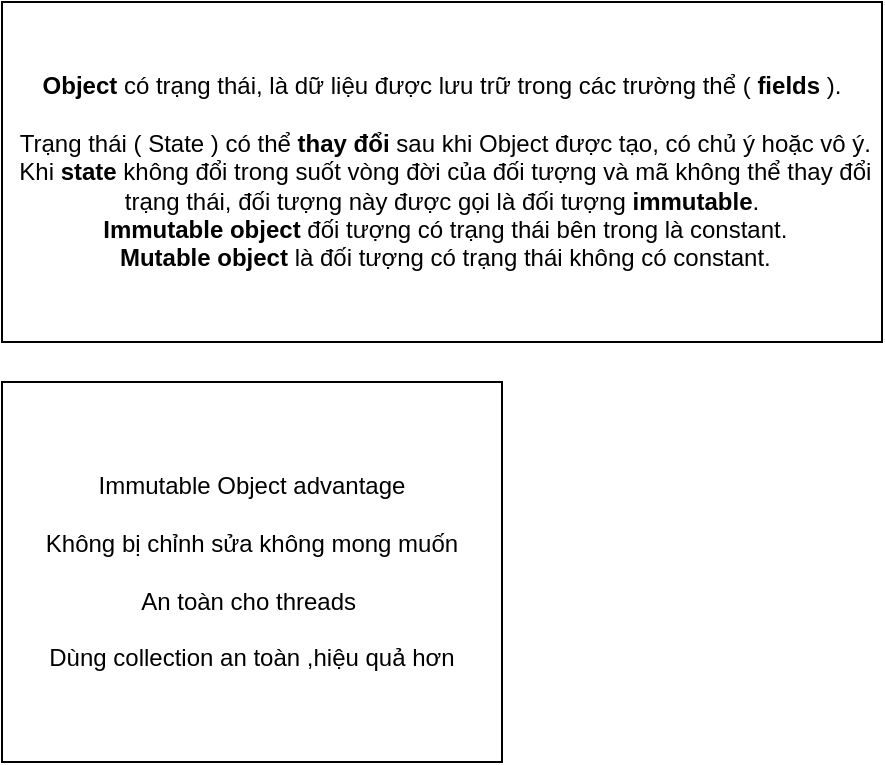 <mxfile version="26.2.9">
  <diagram name="Trang-1" id="qHmkVXwrNGRG9wRsASNe">
    <mxGraphModel dx="1044" dy="527" grid="1" gridSize="10" guides="1" tooltips="1" connect="1" arrows="1" fold="1" page="1" pageScale="1" pageWidth="827" pageHeight="1169" math="0" shadow="0">
      <root>
        <mxCell id="0" />
        <mxCell id="1" parent="0" />
        <mxCell id="jJGXGbOw1jqj0sP2_HWQ-1" value="&lt;b&gt;Object &lt;/b&gt;có trạng thái, là dữ liệu được lưu trữ trong các trường thể ( &lt;b&gt;fields &lt;/b&gt;).&lt;div&gt;&lt;br&gt;&lt;div&gt;&amp;nbsp;Trạng thái ( State ) có thể &lt;b&gt;thay đổi&lt;/b&gt; sau khi Object&amp;nbsp;được tạo, có chủ ý hoặc vô ý.&lt;/div&gt;&lt;div&gt;&amp;nbsp;Khi &lt;b&gt;state&lt;/b&gt; không đổi trong suốt vòng đời của đối tượng và mã không thể thay đổi trạng thái, đối tượng này được gọi là đối tượng &lt;b&gt;immutable&lt;/b&gt;.&lt;/div&gt;&lt;div&gt;&amp;nbsp;&lt;b&gt;Immutable object&lt;/b&gt; đối tượng có trạng thái bên trong là constant.&lt;/div&gt;&lt;div&gt;&amp;nbsp; &lt;b&gt;Mutable object&lt;/b&gt; là đối tượng có trạng thái không có constant.&amp;nbsp;&lt;/div&gt;&lt;/div&gt;" style="rounded=0;whiteSpace=wrap;html=1;" parent="1" vertex="1">
          <mxGeometry x="40" y="50" width="440" height="170" as="geometry" />
        </mxCell>
        <mxCell id="jJGXGbOw1jqj0sP2_HWQ-2" value="Immutable Object advantage&lt;div&gt;&lt;br&gt;&lt;/div&gt;&lt;div&gt;Không bị chỉnh sửa không mong muốn&lt;/div&gt;&lt;div&gt;&lt;br&gt;&lt;/div&gt;&lt;div&gt;An toàn cho threads&amp;nbsp;&lt;br&gt;&lt;br&gt;Dùng collection an toàn ,hiệu quả hơn&lt;/div&gt;" style="rounded=0;whiteSpace=wrap;html=1;" parent="1" vertex="1">
          <mxGeometry x="40" y="240" width="250" height="190" as="geometry" />
        </mxCell>
      </root>
    </mxGraphModel>
  </diagram>
</mxfile>
